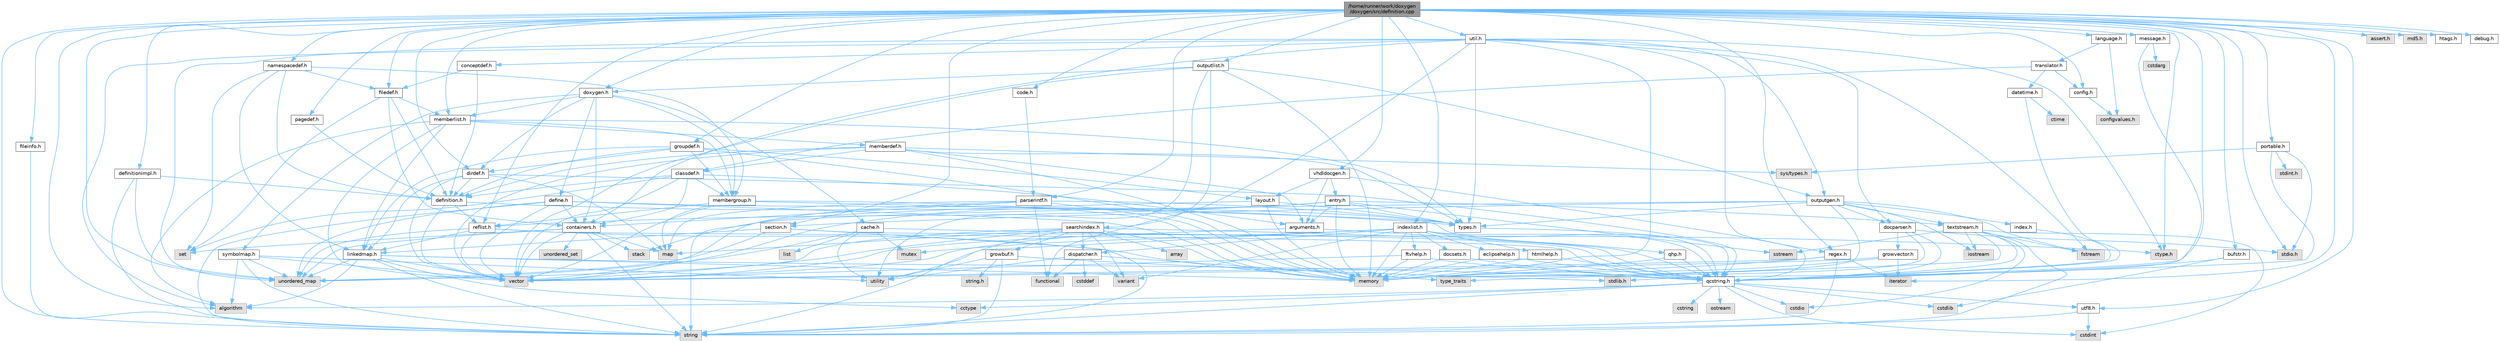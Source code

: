 digraph "/home/runner/work/doxygen/doxygen/src/definition.cpp"
{
 // INTERACTIVE_SVG=YES
 // LATEX_PDF_SIZE
  bgcolor="transparent";
  edge [fontname=Helvetica,fontsize=10,labelfontname=Helvetica,labelfontsize=10];
  node [fontname=Helvetica,fontsize=10,shape=box,height=0.2,width=0.4];
  Node1 [label="/home/runner/work/doxygen\l/doxygen/src/definition.cpp",height=0.2,width=0.4,color="gray40", fillcolor="grey60", style="filled", fontcolor="black",tooltip=" "];
  Node1 -> Node2 [color="steelblue1",style="solid"];
  Node2 [label="algorithm",height=0.2,width=0.4,color="grey60", fillcolor="#E0E0E0", style="filled",tooltip=" "];
  Node1 -> Node3 [color="steelblue1",style="solid"];
  Node3 [label="iterator",height=0.2,width=0.4,color="grey60", fillcolor="#E0E0E0", style="filled",tooltip=" "];
  Node1 -> Node4 [color="steelblue1",style="solid"];
  Node4 [label="unordered_map",height=0.2,width=0.4,color="grey60", fillcolor="#E0E0E0", style="filled",tooltip=" "];
  Node1 -> Node5 [color="steelblue1",style="solid"];
  Node5 [label="string",height=0.2,width=0.4,color="grey60", fillcolor="#E0E0E0", style="filled",tooltip=" "];
  Node1 -> Node6 [color="steelblue1",style="solid"];
  Node6 [label="ctype.h",height=0.2,width=0.4,color="grey60", fillcolor="#E0E0E0", style="filled",tooltip=" "];
  Node1 -> Node7 [color="steelblue1",style="solid"];
  Node7 [label="stdio.h",height=0.2,width=0.4,color="grey60", fillcolor="#E0E0E0", style="filled",tooltip=" "];
  Node1 -> Node8 [color="steelblue1",style="solid"];
  Node8 [label="stdlib.h",height=0.2,width=0.4,color="grey60", fillcolor="#E0E0E0", style="filled",tooltip=" "];
  Node1 -> Node9 [color="steelblue1",style="solid"];
  Node9 [label="assert.h",height=0.2,width=0.4,color="grey60", fillcolor="#E0E0E0", style="filled",tooltip=" "];
  Node1 -> Node10 [color="steelblue1",style="solid"];
  Node10 [label="md5.h",height=0.2,width=0.4,color="grey60", fillcolor="#E0E0E0", style="filled",tooltip=" "];
  Node1 -> Node11 [color="steelblue1",style="solid"];
  Node11 [label="regex.h",height=0.2,width=0.4,color="grey40", fillcolor="white", style="filled",URL="$d1/d21/regex_8h.html",tooltip=" "];
  Node11 -> Node12 [color="steelblue1",style="solid"];
  Node12 [label="memory",height=0.2,width=0.4,color="grey60", fillcolor="#E0E0E0", style="filled",tooltip=" "];
  Node11 -> Node5 [color="steelblue1",style="solid"];
  Node11 -> Node13 [color="steelblue1",style="solid"];
  Node13 [label="vector",height=0.2,width=0.4,color="grey60", fillcolor="#E0E0E0", style="filled",tooltip=" "];
  Node11 -> Node3 [color="steelblue1",style="solid"];
  Node1 -> Node14 [color="steelblue1",style="solid"];
  Node14 [label="config.h",height=0.2,width=0.4,color="grey40", fillcolor="white", style="filled",URL="$db/d16/config_8h.html",tooltip=" "];
  Node14 -> Node15 [color="steelblue1",style="solid"];
  Node15 [label="configvalues.h",height=0.2,width=0.4,color="grey60", fillcolor="#E0E0E0", style="filled",tooltip=" "];
  Node1 -> Node16 [color="steelblue1",style="solid"];
  Node16 [label="definitionimpl.h",height=0.2,width=0.4,color="grey40", fillcolor="white", style="filled",URL="$d2/dab/definitionimpl_8h.html",tooltip=" "];
  Node16 -> Node4 [color="steelblue1",style="solid"];
  Node16 -> Node5 [color="steelblue1",style="solid"];
  Node16 -> Node17 [color="steelblue1",style="solid"];
  Node17 [label="definition.h",height=0.2,width=0.4,color="grey40", fillcolor="white", style="filled",URL="$df/da1/definition_8h.html",tooltip=" "];
  Node17 -> Node13 [color="steelblue1",style="solid"];
  Node17 -> Node18 [color="steelblue1",style="solid"];
  Node18 [label="types.h",height=0.2,width=0.4,color="grey40", fillcolor="white", style="filled",URL="$d9/d49/types_8h.html",tooltip="This file contains a number of basic enums and types."];
  Node18 -> Node19 [color="steelblue1",style="solid"];
  Node19 [label="qcstring.h",height=0.2,width=0.4,color="grey40", fillcolor="white", style="filled",URL="$d7/d5c/qcstring_8h.html",tooltip=" "];
  Node19 -> Node5 [color="steelblue1",style="solid"];
  Node19 -> Node2 [color="steelblue1",style="solid"];
  Node19 -> Node20 [color="steelblue1",style="solid"];
  Node20 [label="cctype",height=0.2,width=0.4,color="grey60", fillcolor="#E0E0E0", style="filled",tooltip=" "];
  Node19 -> Node21 [color="steelblue1",style="solid"];
  Node21 [label="cstring",height=0.2,width=0.4,color="grey60", fillcolor="#E0E0E0", style="filled",tooltip=" "];
  Node19 -> Node22 [color="steelblue1",style="solid"];
  Node22 [label="cstdio",height=0.2,width=0.4,color="grey60", fillcolor="#E0E0E0", style="filled",tooltip=" "];
  Node19 -> Node23 [color="steelblue1",style="solid"];
  Node23 [label="cstdlib",height=0.2,width=0.4,color="grey60", fillcolor="#E0E0E0", style="filled",tooltip=" "];
  Node19 -> Node24 [color="steelblue1",style="solid"];
  Node24 [label="cstdint",height=0.2,width=0.4,color="grey60", fillcolor="#E0E0E0", style="filled",tooltip=" "];
  Node19 -> Node25 [color="steelblue1",style="solid"];
  Node25 [label="ostream",height=0.2,width=0.4,color="grey60", fillcolor="#E0E0E0", style="filled",tooltip=" "];
  Node19 -> Node26 [color="steelblue1",style="solid"];
  Node26 [label="utf8.h",height=0.2,width=0.4,color="grey40", fillcolor="white", style="filled",URL="$db/d7c/utf8_8h.html",tooltip="Various UTF8 related helper functions."];
  Node26 -> Node24 [color="steelblue1",style="solid"];
  Node26 -> Node5 [color="steelblue1",style="solid"];
  Node17 -> Node27 [color="steelblue1",style="solid"];
  Node27 [label="reflist.h",height=0.2,width=0.4,color="grey40", fillcolor="white", style="filled",URL="$d1/d02/reflist_8h.html",tooltip=" "];
  Node27 -> Node13 [color="steelblue1",style="solid"];
  Node27 -> Node4 [color="steelblue1",style="solid"];
  Node27 -> Node12 [color="steelblue1",style="solid"];
  Node27 -> Node19 [color="steelblue1",style="solid"];
  Node27 -> Node28 [color="steelblue1",style="solid"];
  Node28 [label="linkedmap.h",height=0.2,width=0.4,color="grey40", fillcolor="white", style="filled",URL="$da/de1/linkedmap_8h.html",tooltip=" "];
  Node28 -> Node4 [color="steelblue1",style="solid"];
  Node28 -> Node13 [color="steelblue1",style="solid"];
  Node28 -> Node12 [color="steelblue1",style="solid"];
  Node28 -> Node5 [color="steelblue1",style="solid"];
  Node28 -> Node2 [color="steelblue1",style="solid"];
  Node28 -> Node20 [color="steelblue1",style="solid"];
  Node28 -> Node19 [color="steelblue1",style="solid"];
  Node1 -> Node29 [color="steelblue1",style="solid"];
  Node29 [label="doxygen.h",height=0.2,width=0.4,color="grey40", fillcolor="white", style="filled",URL="$d1/da1/doxygen_8h.html",tooltip=" "];
  Node29 -> Node30 [color="steelblue1",style="solid"];
  Node30 [label="containers.h",height=0.2,width=0.4,color="grey40", fillcolor="white", style="filled",URL="$d5/d75/containers_8h.html",tooltip=" "];
  Node30 -> Node13 [color="steelblue1",style="solid"];
  Node30 -> Node5 [color="steelblue1",style="solid"];
  Node30 -> Node31 [color="steelblue1",style="solid"];
  Node31 [label="set",height=0.2,width=0.4,color="grey60", fillcolor="#E0E0E0", style="filled",tooltip=" "];
  Node30 -> Node32 [color="steelblue1",style="solid"];
  Node32 [label="map",height=0.2,width=0.4,color="grey60", fillcolor="#E0E0E0", style="filled",tooltip=" "];
  Node30 -> Node33 [color="steelblue1",style="solid"];
  Node33 [label="unordered_set",height=0.2,width=0.4,color="grey60", fillcolor="#E0E0E0", style="filled",tooltip=" "];
  Node30 -> Node4 [color="steelblue1",style="solid"];
  Node30 -> Node34 [color="steelblue1",style="solid"];
  Node34 [label="stack",height=0.2,width=0.4,color="grey60", fillcolor="#E0E0E0", style="filled",tooltip=" "];
  Node29 -> Node35 [color="steelblue1",style="solid"];
  Node35 [label="membergroup.h",height=0.2,width=0.4,color="grey40", fillcolor="white", style="filled",URL="$d9/d11/membergroup_8h.html",tooltip=" "];
  Node35 -> Node13 [color="steelblue1",style="solid"];
  Node35 -> Node32 [color="steelblue1",style="solid"];
  Node35 -> Node12 [color="steelblue1",style="solid"];
  Node35 -> Node18 [color="steelblue1",style="solid"];
  Node35 -> Node27 [color="steelblue1",style="solid"];
  Node29 -> Node36 [color="steelblue1",style="solid"];
  Node36 [label="dirdef.h",height=0.2,width=0.4,color="grey40", fillcolor="white", style="filled",URL="$d6/d15/dirdef_8h.html",tooltip=" "];
  Node36 -> Node13 [color="steelblue1",style="solid"];
  Node36 -> Node32 [color="steelblue1",style="solid"];
  Node36 -> Node19 [color="steelblue1",style="solid"];
  Node36 -> Node28 [color="steelblue1",style="solid"];
  Node36 -> Node17 [color="steelblue1",style="solid"];
  Node29 -> Node37 [color="steelblue1",style="solid"];
  Node37 [label="memberlist.h",height=0.2,width=0.4,color="grey40", fillcolor="white", style="filled",URL="$dd/d78/memberlist_8h.html",tooltip=" "];
  Node37 -> Node13 [color="steelblue1",style="solid"];
  Node37 -> Node2 [color="steelblue1",style="solid"];
  Node37 -> Node38 [color="steelblue1",style="solid"];
  Node38 [label="memberdef.h",height=0.2,width=0.4,color="grey40", fillcolor="white", style="filled",URL="$d4/d46/memberdef_8h.html",tooltip=" "];
  Node38 -> Node13 [color="steelblue1",style="solid"];
  Node38 -> Node12 [color="steelblue1",style="solid"];
  Node38 -> Node39 [color="steelblue1",style="solid"];
  Node39 [label="sys/types.h",height=0.2,width=0.4,color="grey60", fillcolor="#E0E0E0", style="filled",tooltip=" "];
  Node38 -> Node18 [color="steelblue1",style="solid"];
  Node38 -> Node17 [color="steelblue1",style="solid"];
  Node38 -> Node40 [color="steelblue1",style="solid"];
  Node40 [label="arguments.h",height=0.2,width=0.4,color="grey40", fillcolor="white", style="filled",URL="$df/d9b/arguments_8h.html",tooltip=" "];
  Node40 -> Node13 [color="steelblue1",style="solid"];
  Node40 -> Node19 [color="steelblue1",style="solid"];
  Node38 -> Node41 [color="steelblue1",style="solid"];
  Node41 [label="classdef.h",height=0.2,width=0.4,color="grey40", fillcolor="white", style="filled",URL="$d1/da6/classdef_8h.html",tooltip=" "];
  Node41 -> Node13 [color="steelblue1",style="solid"];
  Node41 -> Node31 [color="steelblue1",style="solid"];
  Node41 -> Node30 [color="steelblue1",style="solid"];
  Node41 -> Node17 [color="steelblue1",style="solid"];
  Node41 -> Node40 [color="steelblue1",style="solid"];
  Node41 -> Node35 [color="steelblue1",style="solid"];
  Node37 -> Node28 [color="steelblue1",style="solid"];
  Node37 -> Node18 [color="steelblue1",style="solid"];
  Node37 -> Node35 [color="steelblue1",style="solid"];
  Node29 -> Node42 [color="steelblue1",style="solid"];
  Node42 [label="define.h",height=0.2,width=0.4,color="grey40", fillcolor="white", style="filled",URL="$df/d67/define_8h.html",tooltip=" "];
  Node42 -> Node13 [color="steelblue1",style="solid"];
  Node42 -> Node12 [color="steelblue1",style="solid"];
  Node42 -> Node5 [color="steelblue1",style="solid"];
  Node42 -> Node4 [color="steelblue1",style="solid"];
  Node42 -> Node19 [color="steelblue1",style="solid"];
  Node42 -> Node30 [color="steelblue1",style="solid"];
  Node29 -> Node43 [color="steelblue1",style="solid"];
  Node43 [label="cache.h",height=0.2,width=0.4,color="grey40", fillcolor="white", style="filled",URL="$d3/d26/cache_8h.html",tooltip=" "];
  Node43 -> Node44 [color="steelblue1",style="solid"];
  Node44 [label="list",height=0.2,width=0.4,color="grey60", fillcolor="#E0E0E0", style="filled",tooltip=" "];
  Node43 -> Node4 [color="steelblue1",style="solid"];
  Node43 -> Node45 [color="steelblue1",style="solid"];
  Node45 [label="mutex",height=0.2,width=0.4,color="grey60", fillcolor="#E0E0E0", style="filled",tooltip=" "];
  Node43 -> Node46 [color="steelblue1",style="solid"];
  Node46 [label="utility",height=0.2,width=0.4,color="grey60", fillcolor="#E0E0E0", style="filled",tooltip=" "];
  Node43 -> Node6 [color="steelblue1",style="solid"];
  Node29 -> Node47 [color="steelblue1",style="solid"];
  Node47 [label="symbolmap.h",height=0.2,width=0.4,color="grey40", fillcolor="white", style="filled",URL="$d7/ddd/symbolmap_8h.html",tooltip=" "];
  Node47 -> Node2 [color="steelblue1",style="solid"];
  Node47 -> Node4 [color="steelblue1",style="solid"];
  Node47 -> Node13 [color="steelblue1",style="solid"];
  Node47 -> Node5 [color="steelblue1",style="solid"];
  Node47 -> Node46 [color="steelblue1",style="solid"];
  Node1 -> Node48 [color="steelblue1",style="solid"];
  Node48 [label="language.h",height=0.2,width=0.4,color="grey40", fillcolor="white", style="filled",URL="$d8/dce/language_8h.html",tooltip=" "];
  Node48 -> Node49 [color="steelblue1",style="solid"];
  Node49 [label="translator.h",height=0.2,width=0.4,color="grey40", fillcolor="white", style="filled",URL="$d9/df1/translator_8h.html",tooltip=" "];
  Node49 -> Node41 [color="steelblue1",style="solid"];
  Node49 -> Node14 [color="steelblue1",style="solid"];
  Node49 -> Node50 [color="steelblue1",style="solid"];
  Node50 [label="datetime.h",height=0.2,width=0.4,color="grey40", fillcolor="white", style="filled",URL="$de/d1b/datetime_8h.html",tooltip=" "];
  Node50 -> Node51 [color="steelblue1",style="solid"];
  Node51 [label="ctime",height=0.2,width=0.4,color="grey60", fillcolor="#E0E0E0", style="filled",tooltip=" "];
  Node50 -> Node19 [color="steelblue1",style="solid"];
  Node48 -> Node15 [color="steelblue1",style="solid"];
  Node1 -> Node52 [color="steelblue1",style="solid"];
  Node52 [label="message.h",height=0.2,width=0.4,color="grey40", fillcolor="white", style="filled",URL="$d2/d0d/message_8h.html",tooltip=" "];
  Node52 -> Node53 [color="steelblue1",style="solid"];
  Node53 [label="cstdarg",height=0.2,width=0.4,color="grey60", fillcolor="#E0E0E0", style="filled",tooltip=" "];
  Node52 -> Node19 [color="steelblue1",style="solid"];
  Node1 -> Node54 [color="steelblue1",style="solid"];
  Node54 [label="portable.h",height=0.2,width=0.4,color="grey40", fillcolor="white", style="filled",URL="$d2/de2/portable_8h.html",tooltip="Portable versions of functions that are platform dependent."];
  Node54 -> Node7 [color="steelblue1",style="solid"];
  Node54 -> Node39 [color="steelblue1",style="solid"];
  Node54 -> Node55 [color="steelblue1",style="solid"];
  Node55 [label="stdint.h",height=0.2,width=0.4,color="grey60", fillcolor="#E0E0E0", style="filled",tooltip=" "];
  Node54 -> Node19 [color="steelblue1",style="solid"];
  Node1 -> Node56 [color="steelblue1",style="solid"];
  Node56 [label="outputlist.h",height=0.2,width=0.4,color="grey40", fillcolor="white", style="filled",URL="$d2/db9/outputlist_8h.html",tooltip=" "];
  Node56 -> Node46 [color="steelblue1",style="solid"];
  Node56 -> Node13 [color="steelblue1",style="solid"];
  Node56 -> Node12 [color="steelblue1",style="solid"];
  Node56 -> Node57 [color="steelblue1",style="solid"];
  Node57 [label="outputgen.h",height=0.2,width=0.4,color="grey40", fillcolor="white", style="filled",URL="$df/d06/outputgen_8h.html",tooltip=" "];
  Node57 -> Node12 [color="steelblue1",style="solid"];
  Node57 -> Node34 [color="steelblue1",style="solid"];
  Node57 -> Node58 [color="steelblue1",style="solid"];
  Node58 [label="iostream",height=0.2,width=0.4,color="grey60", fillcolor="#E0E0E0", style="filled",tooltip=" "];
  Node57 -> Node59 [color="steelblue1",style="solid"];
  Node59 [label="fstream",height=0.2,width=0.4,color="grey60", fillcolor="#E0E0E0", style="filled",tooltip=" "];
  Node57 -> Node18 [color="steelblue1",style="solid"];
  Node57 -> Node60 [color="steelblue1",style="solid"];
  Node60 [label="index.h",height=0.2,width=0.4,color="grey40", fillcolor="white", style="filled",URL="$d1/db5/index_8h.html",tooltip=" "];
  Node60 -> Node19 [color="steelblue1",style="solid"];
  Node57 -> Node61 [color="steelblue1",style="solid"];
  Node61 [label="section.h",height=0.2,width=0.4,color="grey40", fillcolor="white", style="filled",URL="$d1/d2a/section_8h.html",tooltip=" "];
  Node61 -> Node5 [color="steelblue1",style="solid"];
  Node61 -> Node4 [color="steelblue1",style="solid"];
  Node61 -> Node19 [color="steelblue1",style="solid"];
  Node61 -> Node28 [color="steelblue1",style="solid"];
  Node57 -> Node62 [color="steelblue1",style="solid"];
  Node62 [label="textstream.h",height=0.2,width=0.4,color="grey40", fillcolor="white", style="filled",URL="$d4/d7d/textstream_8h.html",tooltip=" "];
  Node62 -> Node5 [color="steelblue1",style="solid"];
  Node62 -> Node58 [color="steelblue1",style="solid"];
  Node62 -> Node63 [color="steelblue1",style="solid"];
  Node63 [label="sstream",height=0.2,width=0.4,color="grey60", fillcolor="#E0E0E0", style="filled",tooltip=" "];
  Node62 -> Node24 [color="steelblue1",style="solid"];
  Node62 -> Node22 [color="steelblue1",style="solid"];
  Node62 -> Node59 [color="steelblue1",style="solid"];
  Node62 -> Node64 [color="steelblue1",style="solid"];
  Node64 [label="type_traits",height=0.2,width=0.4,color="grey60", fillcolor="#E0E0E0", style="filled",tooltip=" "];
  Node62 -> Node19 [color="steelblue1",style="solid"];
  Node57 -> Node65 [color="steelblue1",style="solid"];
  Node65 [label="docparser.h",height=0.2,width=0.4,color="grey40", fillcolor="white", style="filled",URL="$de/d9c/docparser_8h.html",tooltip=" "];
  Node65 -> Node7 [color="steelblue1",style="solid"];
  Node65 -> Node12 [color="steelblue1",style="solid"];
  Node65 -> Node19 [color="steelblue1",style="solid"];
  Node65 -> Node66 [color="steelblue1",style="solid"];
  Node66 [label="growvector.h",height=0.2,width=0.4,color="grey40", fillcolor="white", style="filled",URL="$d7/d50/growvector_8h.html",tooltip=" "];
  Node66 -> Node13 [color="steelblue1",style="solid"];
  Node66 -> Node12 [color="steelblue1",style="solid"];
  Node66 -> Node3 [color="steelblue1",style="solid"];
  Node56 -> Node67 [color="steelblue1",style="solid"];
  Node67 [label="searchindex.h",height=0.2,width=0.4,color="grey40", fillcolor="white", style="filled",URL="$de/d07/searchindex_8h.html",tooltip="Web server based search engine."];
  Node67 -> Node12 [color="steelblue1",style="solid"];
  Node67 -> Node13 [color="steelblue1",style="solid"];
  Node67 -> Node32 [color="steelblue1",style="solid"];
  Node67 -> Node4 [color="steelblue1",style="solid"];
  Node67 -> Node5 [color="steelblue1",style="solid"];
  Node67 -> Node68 [color="steelblue1",style="solid"];
  Node68 [label="array",height=0.2,width=0.4,color="grey60", fillcolor="#E0E0E0", style="filled",tooltip=" "];
  Node67 -> Node69 [color="steelblue1",style="solid"];
  Node69 [label="variant",height=0.2,width=0.4,color="grey60", fillcolor="#E0E0E0", style="filled",tooltip=" "];
  Node67 -> Node19 [color="steelblue1",style="solid"];
  Node67 -> Node70 [color="steelblue1",style="solid"];
  Node70 [label="growbuf.h",height=0.2,width=0.4,color="grey40", fillcolor="white", style="filled",URL="$dd/d72/growbuf_8h.html",tooltip=" "];
  Node70 -> Node46 [color="steelblue1",style="solid"];
  Node70 -> Node8 [color="steelblue1",style="solid"];
  Node70 -> Node71 [color="steelblue1",style="solid"];
  Node71 [label="string.h",height=0.2,width=0.4,color="grey60", fillcolor="#E0E0E0", style="filled",tooltip=" "];
  Node70 -> Node5 [color="steelblue1",style="solid"];
  Node67 -> Node72 [color="steelblue1",style="solid"];
  Node72 [label="dispatcher.h",height=0.2,width=0.4,color="grey40", fillcolor="white", style="filled",URL="$da/d73/dispatcher_8h.html",tooltip=" "];
  Node72 -> Node73 [color="steelblue1",style="solid"];
  Node73 [label="cstddef",height=0.2,width=0.4,color="grey60", fillcolor="#E0E0E0", style="filled",tooltip=" "];
  Node72 -> Node46 [color="steelblue1",style="solid"];
  Node72 -> Node74 [color="steelblue1",style="solid"];
  Node74 [label="functional",height=0.2,width=0.4,color="grey60", fillcolor="#E0E0E0", style="filled",tooltip=" "];
  Node72 -> Node69 [color="steelblue1",style="solid"];
  Node72 -> Node64 [color="steelblue1",style="solid"];
  Node56 -> Node29 [color="steelblue1",style="solid"];
  Node1 -> Node75 [color="steelblue1",style="solid"];
  Node75 [label="code.h",height=0.2,width=0.4,color="grey40", fillcolor="white", style="filled",URL="$dd/dd8/code_8h.html",tooltip=" "];
  Node75 -> Node76 [color="steelblue1",style="solid"];
  Node76 [label="parserintf.h",height=0.2,width=0.4,color="grey40", fillcolor="white", style="filled",URL="$da/d55/parserintf_8h.html",tooltip=" "];
  Node76 -> Node74 [color="steelblue1",style="solid"];
  Node76 -> Node12 [color="steelblue1",style="solid"];
  Node76 -> Node32 [color="steelblue1",style="solid"];
  Node76 -> Node5 [color="steelblue1",style="solid"];
  Node76 -> Node18 [color="steelblue1",style="solid"];
  Node76 -> Node30 [color="steelblue1",style="solid"];
  Node1 -> Node77 [color="steelblue1",style="solid"];
  Node77 [label="util.h",height=0.2,width=0.4,color="grey40", fillcolor="white", style="filled",URL="$d8/d3c/util_8h.html",tooltip="A bunch of utility functions."];
  Node77 -> Node12 [color="steelblue1",style="solid"];
  Node77 -> Node4 [color="steelblue1",style="solid"];
  Node77 -> Node2 [color="steelblue1",style="solid"];
  Node77 -> Node74 [color="steelblue1",style="solid"];
  Node77 -> Node59 [color="steelblue1",style="solid"];
  Node77 -> Node6 [color="steelblue1",style="solid"];
  Node77 -> Node18 [color="steelblue1",style="solid"];
  Node77 -> Node65 [color="steelblue1",style="solid"];
  Node77 -> Node30 [color="steelblue1",style="solid"];
  Node77 -> Node57 [color="steelblue1",style="solid"];
  Node77 -> Node11 [color="steelblue1",style="solid"];
  Node77 -> Node78 [color="steelblue1",style="solid"];
  Node78 [label="conceptdef.h",height=0.2,width=0.4,color="grey40", fillcolor="white", style="filled",URL="$da/df1/conceptdef_8h.html",tooltip=" "];
  Node78 -> Node17 [color="steelblue1",style="solid"];
  Node78 -> Node79 [color="steelblue1",style="solid"];
  Node79 [label="filedef.h",height=0.2,width=0.4,color="grey40", fillcolor="white", style="filled",URL="$d4/d3a/filedef_8h.html",tooltip=" "];
  Node79 -> Node31 [color="steelblue1",style="solid"];
  Node79 -> Node17 [color="steelblue1",style="solid"];
  Node79 -> Node37 [color="steelblue1",style="solid"];
  Node79 -> Node30 [color="steelblue1",style="solid"];
  Node1 -> Node80 [color="steelblue1",style="solid"];
  Node80 [label="groupdef.h",height=0.2,width=0.4,color="grey40", fillcolor="white", style="filled",URL="$d1/de6/groupdef_8h.html",tooltip=" "];
  Node80 -> Node12 [color="steelblue1",style="solid"];
  Node80 -> Node17 [color="steelblue1",style="solid"];
  Node80 -> Node36 [color="steelblue1",style="solid"];
  Node80 -> Node81 [color="steelblue1",style="solid"];
  Node81 [label="layout.h",height=0.2,width=0.4,color="grey40", fillcolor="white", style="filled",URL="$db/d51/layout_8h.html",tooltip=" "];
  Node81 -> Node12 [color="steelblue1",style="solid"];
  Node81 -> Node13 [color="steelblue1",style="solid"];
  Node81 -> Node18 [color="steelblue1",style="solid"];
  Node80 -> Node35 [color="steelblue1",style="solid"];
  Node80 -> Node28 [color="steelblue1",style="solid"];
  Node1 -> Node82 [color="steelblue1",style="solid"];
  Node82 [label="pagedef.h",height=0.2,width=0.4,color="grey40", fillcolor="white", style="filled",URL="$dd/d66/pagedef_8h.html",tooltip=" "];
  Node82 -> Node17 [color="steelblue1",style="solid"];
  Node1 -> Node61 [color="steelblue1",style="solid"];
  Node1 -> Node83 [color="steelblue1",style="solid"];
  Node83 [label="htags.h",height=0.2,width=0.4,color="grey40", fillcolor="white", style="filled",URL="$d7/d85/htags_8h.html",tooltip=" "];
  Node1 -> Node76 [color="steelblue1",style="solid"];
  Node1 -> Node84 [color="steelblue1",style="solid"];
  Node84 [label="debug.h",height=0.2,width=0.4,color="grey40", fillcolor="white", style="filled",URL="$db/d16/debug_8h.html",tooltip=" "];
  Node1 -> Node85 [color="steelblue1",style="solid"];
  Node85 [label="vhdldocgen.h",height=0.2,width=0.4,color="grey40", fillcolor="white", style="filled",URL="$dd/dec/vhdldocgen_8h.html",tooltip=" "];
  Node85 -> Node19 [color="steelblue1",style="solid"];
  Node85 -> Node81 [color="steelblue1",style="solid"];
  Node85 -> Node40 [color="steelblue1",style="solid"];
  Node85 -> Node86 [color="steelblue1",style="solid"];
  Node86 [label="entry.h",height=0.2,width=0.4,color="grey40", fillcolor="white", style="filled",URL="$d1/dc6/entry_8h.html",tooltip=" "];
  Node86 -> Node13 [color="steelblue1",style="solid"];
  Node86 -> Node12 [color="steelblue1",style="solid"];
  Node86 -> Node63 [color="steelblue1",style="solid"];
  Node86 -> Node18 [color="steelblue1",style="solid"];
  Node86 -> Node40 [color="steelblue1",style="solid"];
  Node86 -> Node27 [color="steelblue1",style="solid"];
  Node86 -> Node62 [color="steelblue1",style="solid"];
  Node1 -> Node37 [color="steelblue1",style="solid"];
  Node1 -> Node87 [color="steelblue1",style="solid"];
  Node87 [label="namespacedef.h",height=0.2,width=0.4,color="grey40", fillcolor="white", style="filled",URL="$d7/d97/namespacedef_8h.html",tooltip=" "];
  Node87 -> Node31 [color="steelblue1",style="solid"];
  Node87 -> Node17 [color="steelblue1",style="solid"];
  Node87 -> Node79 [color="steelblue1",style="solid"];
  Node87 -> Node28 [color="steelblue1",style="solid"];
  Node87 -> Node35 [color="steelblue1",style="solid"];
  Node1 -> Node79 [color="steelblue1",style="solid"];
  Node1 -> Node36 [color="steelblue1",style="solid"];
  Node1 -> Node88 [color="steelblue1",style="solid"];
  Node88 [label="bufstr.h",height=0.2,width=0.4,color="grey40", fillcolor="white", style="filled",URL="$d4/de5/bufstr_8h.html",tooltip=" "];
  Node88 -> Node23 [color="steelblue1",style="solid"];
  Node88 -> Node19 [color="steelblue1",style="solid"];
  Node1 -> Node27 [color="steelblue1",style="solid"];
  Node1 -> Node26 [color="steelblue1",style="solid"];
  Node1 -> Node89 [color="steelblue1",style="solid"];
  Node89 [label="indexlist.h",height=0.2,width=0.4,color="grey40", fillcolor="white", style="filled",URL="$d5/d61/indexlist_8h.html",tooltip=" "];
  Node89 -> Node46 [color="steelblue1",style="solid"];
  Node89 -> Node13 [color="steelblue1",style="solid"];
  Node89 -> Node12 [color="steelblue1",style="solid"];
  Node89 -> Node45 [color="steelblue1",style="solid"];
  Node89 -> Node69 [color="steelblue1",style="solid"];
  Node89 -> Node19 [color="steelblue1",style="solid"];
  Node89 -> Node72 [color="steelblue1",style="solid"];
  Node89 -> Node90 [color="steelblue1",style="solid"];
  Node90 [label="docsets.h",height=0.2,width=0.4,color="grey40", fillcolor="white", style="filled",URL="$d1/db2/docsets_8h.html",tooltip=" "];
  Node90 -> Node12 [color="steelblue1",style="solid"];
  Node90 -> Node19 [color="steelblue1",style="solid"];
  Node89 -> Node91 [color="steelblue1",style="solid"];
  Node91 [label="eclipsehelp.h",height=0.2,width=0.4,color="grey40", fillcolor="white", style="filled",URL="$db/d9e/eclipsehelp_8h.html",tooltip=" "];
  Node91 -> Node12 [color="steelblue1",style="solid"];
  Node91 -> Node19 [color="steelblue1",style="solid"];
  Node89 -> Node92 [color="steelblue1",style="solid"];
  Node92 [label="ftvhelp.h",height=0.2,width=0.4,color="grey40", fillcolor="white", style="filled",URL="$d2/d4a/ftvhelp_8h.html",tooltip=" "];
  Node92 -> Node12 [color="steelblue1",style="solid"];
  Node92 -> Node13 [color="steelblue1",style="solid"];
  Node92 -> Node19 [color="steelblue1",style="solid"];
  Node89 -> Node93 [color="steelblue1",style="solid"];
  Node93 [label="htmlhelp.h",height=0.2,width=0.4,color="grey40", fillcolor="white", style="filled",URL="$d8/dc3/htmlhelp_8h.html",tooltip=" "];
  Node93 -> Node12 [color="steelblue1",style="solid"];
  Node93 -> Node19 [color="steelblue1",style="solid"];
  Node89 -> Node94 [color="steelblue1",style="solid"];
  Node94 [label="qhp.h",height=0.2,width=0.4,color="grey40", fillcolor="white", style="filled",URL="$dc/d20/qhp_8h.html",tooltip=" "];
  Node94 -> Node12 [color="steelblue1",style="solid"];
  Node94 -> Node19 [color="steelblue1",style="solid"];
  Node1 -> Node95 [color="steelblue1",style="solid"];
  Node95 [label="fileinfo.h",height=0.2,width=0.4,color="grey40", fillcolor="white", style="filled",URL="$df/d45/fileinfo_8h.html",tooltip=" "];
  Node95 -> Node5 [color="steelblue1",style="solid"];
}
